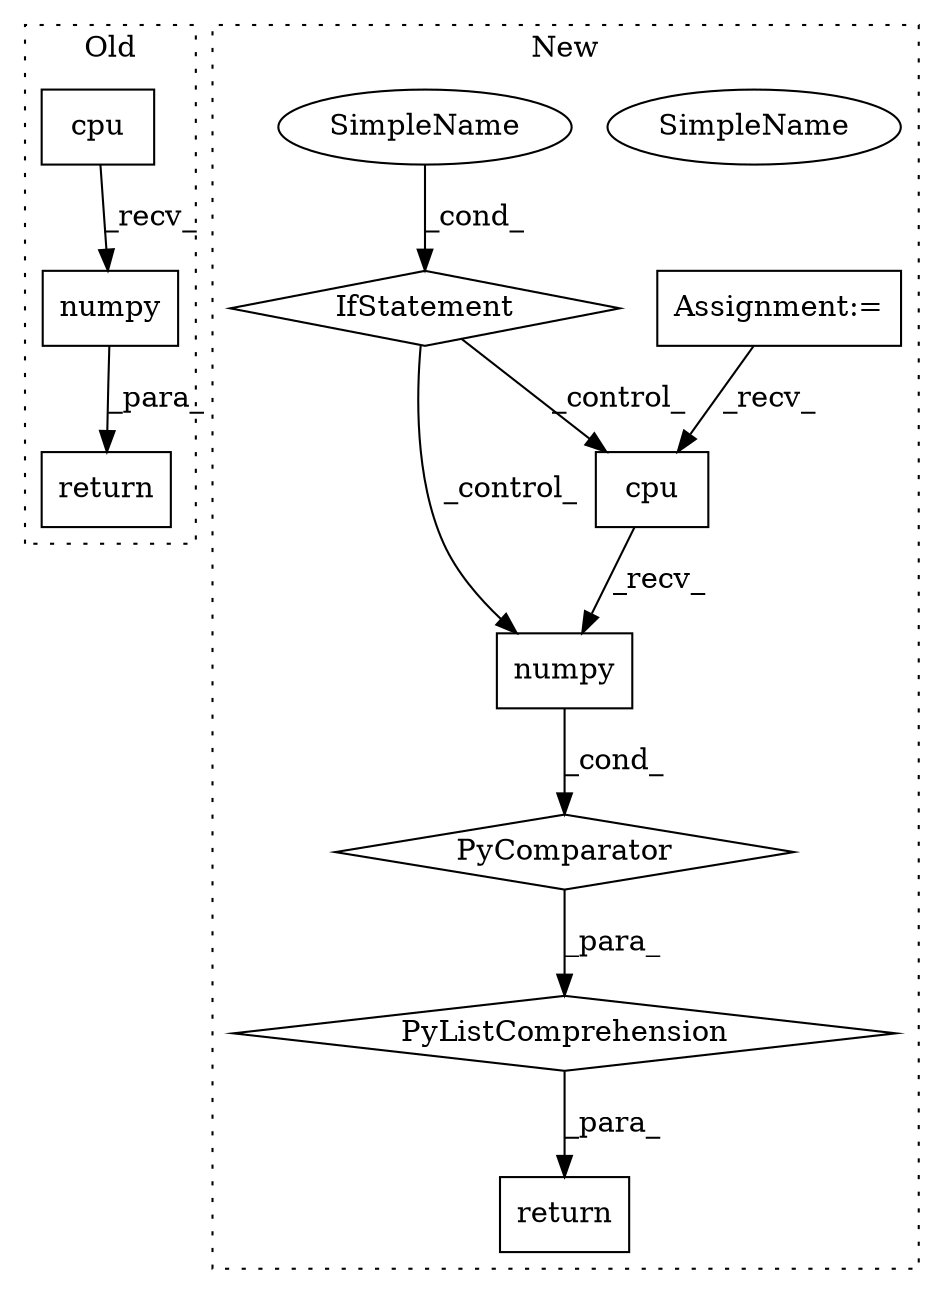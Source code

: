 digraph G {
subgraph cluster0 {
1 [label="cpu" a="32" s="3162" l="5" shape="box"];
3 [label="return" a="41" s="3138" l="7" shape="box"];
5 [label="numpy" a="32" s="3168" l="7" shape="box"];
label = "Old";
style="dotted";
}
subgraph cluster1 {
2 [label="return" a="41" s="3273" l="18" shape="box"];
4 [label="Assignment:=" a="7" s="3371" l="36" shape="box"];
6 [label="cpu" a="32" s="3300" l="5" shape="box"];
7 [label="numpy" a="32" s="3306" l="7" shape="box"];
8 [label="IfStatement" a="25" s="3371" l="36" shape="diamond"];
9 [label="SimpleName" a="42" s="3402" l="5" shape="ellipse"];
10 [label="PyComparator" a="113" s="3371" l="36" shape="diamond"];
11 [label="PyListComprehension" a="109" s="3291" l="124" shape="diamond"];
12 [label="SimpleName" a="42" s="3402" l="5" shape="ellipse"];
label = "New";
style="dotted";
}
1 -> 5 [label="_recv_"];
4 -> 6 [label="_recv_"];
5 -> 3 [label="_para_"];
6 -> 7 [label="_recv_"];
7 -> 10 [label="_cond_"];
8 -> 7 [label="_control_"];
8 -> 6 [label="_control_"];
10 -> 11 [label="_para_"];
11 -> 2 [label="_para_"];
12 -> 8 [label="_cond_"];
}